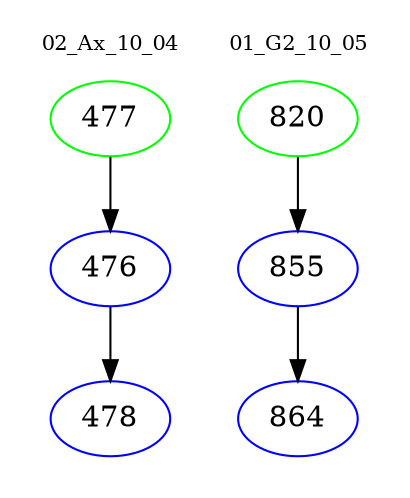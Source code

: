 digraph{
subgraph cluster_0 {
color = white
label = "02_Ax_10_04";
fontsize=10;
T0_477 [label="477", color="green"]
T0_477 -> T0_476 [color="black"]
T0_476 [label="476", color="blue"]
T0_476 -> T0_478 [color="black"]
T0_478 [label="478", color="blue"]
}
subgraph cluster_1 {
color = white
label = "01_G2_10_05";
fontsize=10;
T1_820 [label="820", color="green"]
T1_820 -> T1_855 [color="black"]
T1_855 [label="855", color="blue"]
T1_855 -> T1_864 [color="black"]
T1_864 [label="864", color="blue"]
}
}
